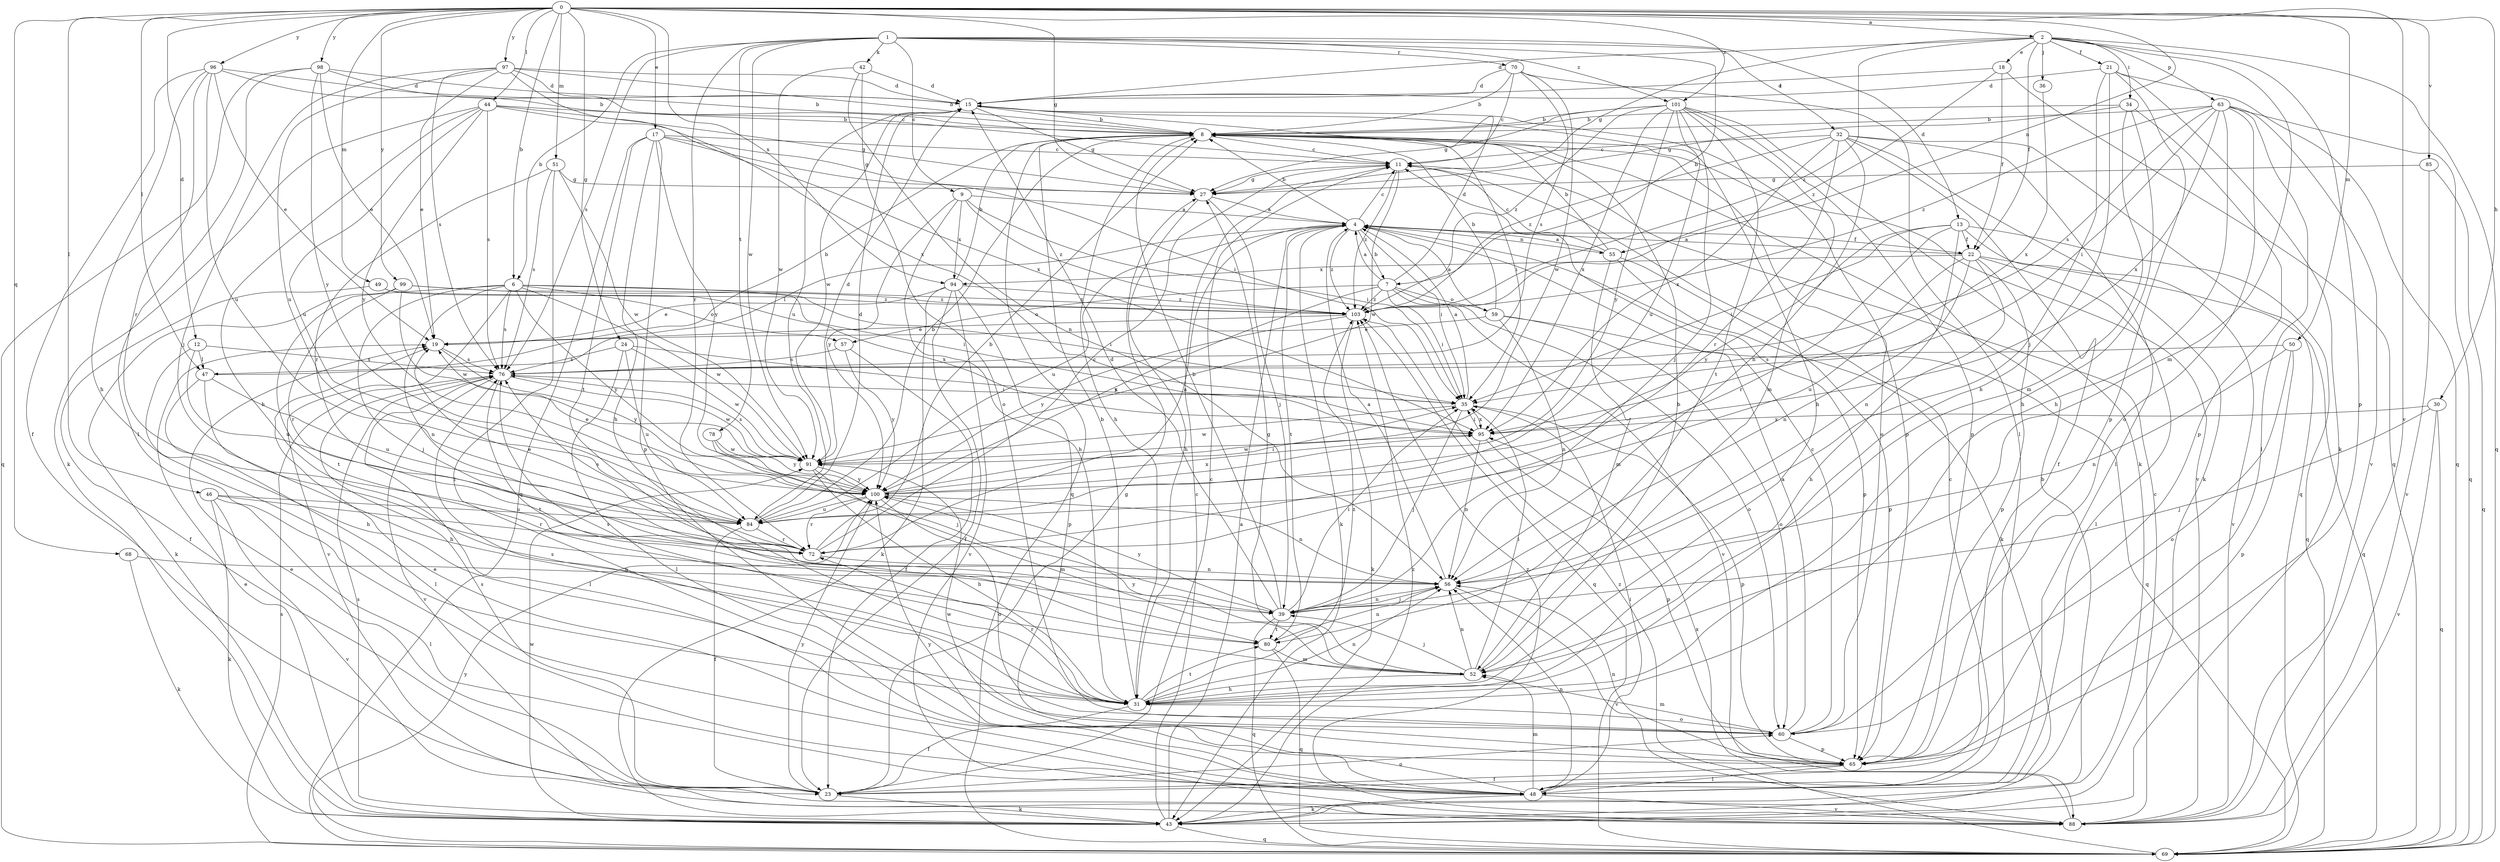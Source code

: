 strict digraph  {
0;
1;
2;
4;
6;
7;
8;
9;
11;
12;
13;
15;
17;
18;
19;
21;
22;
23;
24;
27;
30;
31;
32;
34;
35;
36;
39;
42;
43;
44;
46;
47;
48;
49;
50;
51;
52;
55;
56;
57;
59;
60;
63;
65;
68;
69;
70;
72;
76;
78;
80;
84;
85;
88;
91;
94;
95;
96;
97;
98;
99;
100;
101;
103;
0 -> 2  [label=a];
0 -> 6  [label=b];
0 -> 12  [label=d];
0 -> 17  [label=e];
0 -> 24  [label=g];
0 -> 27  [label=g];
0 -> 30  [label=h];
0 -> 44  [label=l];
0 -> 46  [label=l];
0 -> 47  [label=l];
0 -> 49  [label=m];
0 -> 50  [label=m];
0 -> 51  [label=m];
0 -> 55  [label=n];
0 -> 68  [label=q];
0 -> 85  [label=v];
0 -> 88  [label=v];
0 -> 94  [label=x];
0 -> 96  [label=y];
0 -> 97  [label=y];
0 -> 98  [label=y];
0 -> 99  [label=y];
0 -> 101  [label=z];
1 -> 6  [label=b];
1 -> 7  [label=b];
1 -> 9  [label=c];
1 -> 13  [label=d];
1 -> 32  [label=i];
1 -> 42  [label=k];
1 -> 70  [label=r];
1 -> 72  [label=r];
1 -> 76  [label=s];
1 -> 78  [label=t];
1 -> 91  [label=w];
1 -> 101  [label=z];
2 -> 15  [label=d];
2 -> 18  [label=e];
2 -> 21  [label=f];
2 -> 22  [label=f];
2 -> 27  [label=g];
2 -> 34  [label=i];
2 -> 36  [label=j];
2 -> 52  [label=m];
2 -> 63  [label=p];
2 -> 65  [label=p];
2 -> 69  [label=q];
2 -> 103  [label=z];
4 -> 7  [label=b];
4 -> 8  [label=b];
4 -> 11  [label=c];
4 -> 22  [label=f];
4 -> 35  [label=i];
4 -> 43  [label=k];
4 -> 47  [label=l];
4 -> 55  [label=n];
4 -> 65  [label=p];
4 -> 80  [label=t];
4 -> 84  [label=u];
4 -> 103  [label=z];
6 -> 35  [label=i];
6 -> 39  [label=j];
6 -> 56  [label=n];
6 -> 57  [label=o];
6 -> 76  [label=s];
6 -> 80  [label=t];
6 -> 88  [label=v];
6 -> 91  [label=w];
6 -> 100  [label=y];
6 -> 103  [label=z];
7 -> 4  [label=a];
7 -> 15  [label=d];
7 -> 35  [label=i];
7 -> 57  [label=o];
7 -> 59  [label=o];
7 -> 60  [label=o];
7 -> 88  [label=v];
7 -> 100  [label=y];
7 -> 103  [label=z];
8 -> 11  [label=c];
8 -> 31  [label=h];
8 -> 35  [label=i];
8 -> 60  [label=o];
8 -> 69  [label=q];
8 -> 88  [label=v];
9 -> 4  [label=a];
9 -> 31  [label=h];
9 -> 35  [label=i];
9 -> 94  [label=x];
9 -> 100  [label=y];
9 -> 103  [label=z];
11 -> 27  [label=g];
11 -> 91  [label=w];
11 -> 103  [label=z];
12 -> 31  [label=h];
12 -> 47  [label=l];
12 -> 76  [label=s];
12 -> 84  [label=u];
13 -> 22  [label=f];
13 -> 35  [label=i];
13 -> 56  [label=n];
13 -> 69  [label=q];
13 -> 72  [label=r];
13 -> 88  [label=v];
13 -> 100  [label=y];
15 -> 8  [label=b];
15 -> 27  [label=g];
15 -> 31  [label=h];
15 -> 65  [label=p];
15 -> 84  [label=u];
15 -> 91  [label=w];
17 -> 11  [label=c];
17 -> 27  [label=g];
17 -> 31  [label=h];
17 -> 35  [label=i];
17 -> 65  [label=p];
17 -> 69  [label=q];
17 -> 80  [label=t];
17 -> 100  [label=y];
18 -> 15  [label=d];
18 -> 22  [label=f];
18 -> 69  [label=q];
18 -> 103  [label=z];
19 -> 76  [label=s];
19 -> 100  [label=y];
21 -> 15  [label=d];
21 -> 31  [label=h];
21 -> 39  [label=j];
21 -> 43  [label=k];
21 -> 65  [label=p];
21 -> 69  [label=q];
22 -> 4  [label=a];
22 -> 31  [label=h];
22 -> 48  [label=l];
22 -> 56  [label=n];
22 -> 65  [label=p];
22 -> 69  [label=q];
22 -> 84  [label=u];
22 -> 94  [label=x];
23 -> 11  [label=c];
23 -> 19  [label=e];
23 -> 27  [label=g];
23 -> 43  [label=k];
23 -> 60  [label=o];
23 -> 76  [label=s];
23 -> 100  [label=y];
24 -> 48  [label=l];
24 -> 76  [label=s];
24 -> 84  [label=u];
24 -> 91  [label=w];
24 -> 95  [label=x];
27 -> 4  [label=a];
27 -> 31  [label=h];
27 -> 39  [label=j];
30 -> 39  [label=j];
30 -> 69  [label=q];
30 -> 88  [label=v];
30 -> 95  [label=x];
31 -> 8  [label=b];
31 -> 23  [label=f];
31 -> 56  [label=n];
31 -> 60  [label=o];
31 -> 72  [label=r];
31 -> 80  [label=t];
31 -> 103  [label=z];
32 -> 11  [label=c];
32 -> 23  [label=f];
32 -> 43  [label=k];
32 -> 48  [label=l];
32 -> 56  [label=n];
32 -> 69  [label=q];
32 -> 72  [label=r];
32 -> 95  [label=x];
32 -> 103  [label=z];
34 -> 8  [label=b];
34 -> 27  [label=g];
34 -> 31  [label=h];
34 -> 52  [label=m];
34 -> 65  [label=p];
35 -> 4  [label=a];
35 -> 39  [label=j];
35 -> 65  [label=p];
35 -> 91  [label=w];
35 -> 95  [label=x];
36 -> 95  [label=x];
39 -> 8  [label=b];
39 -> 15  [label=d];
39 -> 35  [label=i];
39 -> 56  [label=n];
39 -> 69  [label=q];
39 -> 80  [label=t];
39 -> 100  [label=y];
42 -> 15  [label=d];
42 -> 56  [label=n];
42 -> 60  [label=o];
42 -> 91  [label=w];
43 -> 4  [label=a];
43 -> 8  [label=b];
43 -> 11  [label=c];
43 -> 19  [label=e];
43 -> 69  [label=q];
43 -> 76  [label=s];
43 -> 91  [label=w];
43 -> 103  [label=z];
44 -> 8  [label=b];
44 -> 27  [label=g];
44 -> 31  [label=h];
44 -> 43  [label=k];
44 -> 76  [label=s];
44 -> 84  [label=u];
44 -> 95  [label=x];
44 -> 100  [label=y];
46 -> 43  [label=k];
46 -> 48  [label=l];
46 -> 72  [label=r];
46 -> 84  [label=u];
46 -> 88  [label=v];
47 -> 8  [label=b];
47 -> 31  [label=h];
47 -> 48  [label=l];
47 -> 84  [label=u];
48 -> 11  [label=c];
48 -> 19  [label=e];
48 -> 35  [label=i];
48 -> 43  [label=k];
48 -> 52  [label=m];
48 -> 56  [label=n];
48 -> 88  [label=v];
48 -> 100  [label=y];
49 -> 23  [label=f];
49 -> 95  [label=x];
49 -> 103  [label=z];
50 -> 56  [label=n];
50 -> 60  [label=o];
50 -> 65  [label=p];
50 -> 76  [label=s];
51 -> 27  [label=g];
51 -> 48  [label=l];
51 -> 72  [label=r];
51 -> 76  [label=s];
51 -> 91  [label=w];
52 -> 8  [label=b];
52 -> 27  [label=g];
52 -> 31  [label=h];
52 -> 35  [label=i];
52 -> 39  [label=j];
52 -> 56  [label=n];
52 -> 76  [label=s];
52 -> 100  [label=y];
55 -> 4  [label=a];
55 -> 8  [label=b];
55 -> 11  [label=c];
55 -> 43  [label=k];
55 -> 52  [label=m];
55 -> 65  [label=p];
56 -> 4  [label=a];
56 -> 39  [label=j];
56 -> 88  [label=v];
57 -> 23  [label=f];
57 -> 76  [label=s];
57 -> 100  [label=y];
59 -> 4  [label=a];
59 -> 8  [label=b];
59 -> 19  [label=e];
59 -> 56  [label=n];
59 -> 60  [label=o];
59 -> 69  [label=q];
60 -> 4  [label=a];
60 -> 11  [label=c];
60 -> 52  [label=m];
60 -> 65  [label=p];
60 -> 76  [label=s];
63 -> 8  [label=b];
63 -> 31  [label=h];
63 -> 35  [label=i];
63 -> 48  [label=l];
63 -> 60  [label=o];
63 -> 69  [label=q];
63 -> 76  [label=s];
63 -> 88  [label=v];
63 -> 95  [label=x];
63 -> 103  [label=z];
65 -> 23  [label=f];
65 -> 48  [label=l];
65 -> 56  [label=n];
65 -> 91  [label=w];
68 -> 43  [label=k];
68 -> 56  [label=n];
69 -> 76  [label=s];
69 -> 100  [label=y];
69 -> 103  [label=z];
70 -> 8  [label=b];
70 -> 11  [label=c];
70 -> 15  [label=d];
70 -> 48  [label=l];
70 -> 76  [label=s];
70 -> 91  [label=w];
72 -> 4  [label=a];
72 -> 8  [label=b];
72 -> 11  [label=c];
72 -> 19  [label=e];
72 -> 56  [label=n];
72 -> 76  [label=s];
76 -> 35  [label=i];
76 -> 48  [label=l];
76 -> 80  [label=t];
76 -> 88  [label=v];
76 -> 91  [label=w];
78 -> 39  [label=j];
78 -> 91  [label=w];
78 -> 100  [label=y];
80 -> 52  [label=m];
80 -> 56  [label=n];
80 -> 69  [label=q];
84 -> 8  [label=b];
84 -> 15  [label=d];
84 -> 23  [label=f];
84 -> 72  [label=r];
85 -> 27  [label=g];
85 -> 69  [label=q];
85 -> 88  [label=v];
88 -> 11  [label=c];
88 -> 95  [label=x];
88 -> 103  [label=z];
91 -> 15  [label=d];
91 -> 31  [label=h];
91 -> 52  [label=m];
91 -> 76  [label=s];
91 -> 100  [label=y];
94 -> 8  [label=b];
94 -> 19  [label=e];
94 -> 23  [label=f];
94 -> 43  [label=k];
94 -> 65  [label=p];
94 -> 88  [label=v];
94 -> 103  [label=z];
95 -> 35  [label=i];
95 -> 56  [label=n];
95 -> 65  [label=p];
95 -> 91  [label=w];
96 -> 8  [label=b];
96 -> 15  [label=d];
96 -> 19  [label=e];
96 -> 23  [label=f];
96 -> 31  [label=h];
96 -> 72  [label=r];
96 -> 84  [label=u];
97 -> 8  [label=b];
97 -> 11  [label=c];
97 -> 15  [label=d];
97 -> 19  [label=e];
97 -> 39  [label=j];
97 -> 76  [label=s];
97 -> 84  [label=u];
97 -> 95  [label=x];
98 -> 8  [label=b];
98 -> 15  [label=d];
98 -> 19  [label=e];
98 -> 48  [label=l];
98 -> 69  [label=q];
98 -> 100  [label=y];
99 -> 35  [label=i];
99 -> 43  [label=k];
99 -> 72  [label=r];
99 -> 91  [label=w];
99 -> 103  [label=z];
100 -> 19  [label=e];
100 -> 35  [label=i];
100 -> 56  [label=n];
100 -> 60  [label=o];
100 -> 72  [label=r];
100 -> 84  [label=u];
100 -> 95  [label=x];
101 -> 8  [label=b];
101 -> 27  [label=g];
101 -> 39  [label=j];
101 -> 43  [label=k];
101 -> 52  [label=m];
101 -> 65  [label=p];
101 -> 80  [label=t];
101 -> 84  [label=u];
101 -> 95  [label=x];
101 -> 100  [label=y];
101 -> 103  [label=z];
103 -> 19  [label=e];
103 -> 43  [label=k];
103 -> 69  [label=q];
103 -> 100  [label=y];
}
